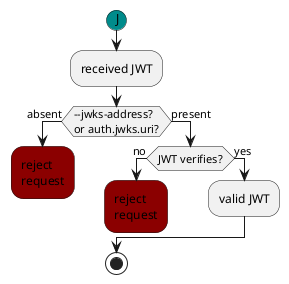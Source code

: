 !include ../include/default.iuml

@startuml

#darkcyan:(J)
:received JWT;
if (--jwks-address?
or auth.jwks.uri?) then (absent)
  #darkred:reject
  request;
  detach
else (present)
  if (JWT verifies?) then (no)
    #darkred:reject
    request;
    detach
  else (yes)
    :valid JWT;
  endif
endif
stop

@enduml
